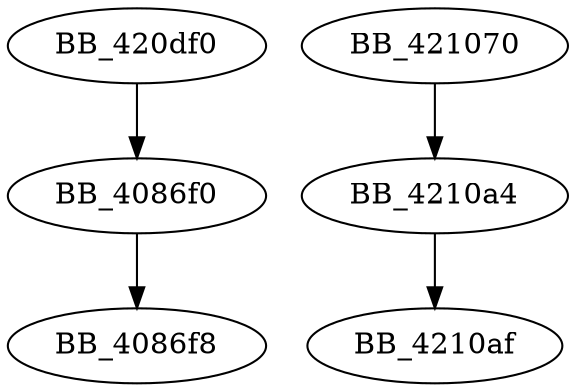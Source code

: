 DiGraph sub_421070{
BB_4086f0->BB_4086f8
BB_420df0->BB_4086f0
BB_421070->BB_4210a4
BB_4210a4->BB_4210af
}
